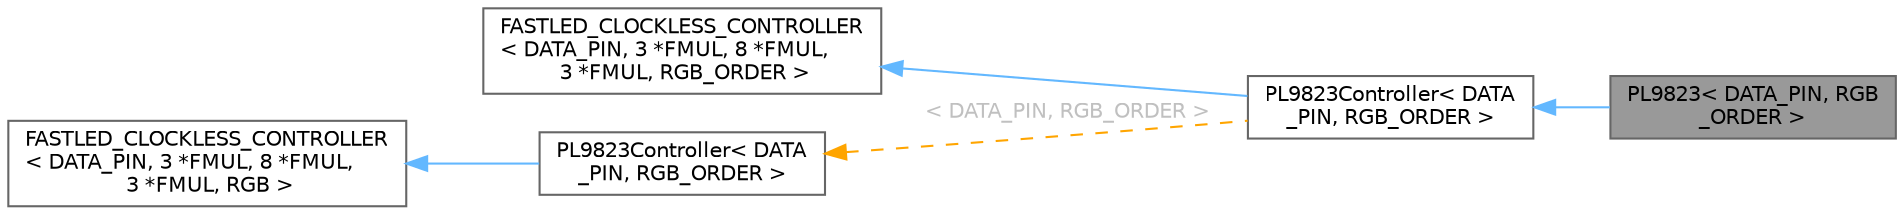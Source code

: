 digraph "PL9823&lt; DATA_PIN, RGB_ORDER &gt;"
{
 // INTERACTIVE_SVG=YES
 // LATEX_PDF_SIZE
  bgcolor="transparent";
  edge [fontname=Helvetica,fontsize=10,labelfontname=Helvetica,labelfontsize=10];
  node [fontname=Helvetica,fontsize=10,shape=box,height=0.2,width=0.4];
  rankdir="LR";
  Node1 [id="Node000001",label="PL9823\< DATA_PIN, RGB\l_ORDER \>",height=0.2,width=0.4,color="gray40", fillcolor="grey60", style="filled", fontcolor="black",tooltip="PL9823 controller class."];
  Node2 -> Node1 [id="edge1_Node000001_Node000002",dir="back",color="steelblue1",style="solid",tooltip=" "];
  Node2 [id="Node000002",label="PL9823Controller\< DATA\l_PIN, RGB_ORDER \>",height=0.2,width=0.4,color="gray40", fillcolor="white", style="filled",URL="$dc/d0c/class_p_l9823_controller.html",tooltip=" "];
  Node3 -> Node2 [id="edge2_Node000002_Node000003",dir="back",color="steelblue1",style="solid",tooltip=" "];
  Node3 [id="Node000003",label="FASTLED_CLOCKLESS_CONTROLLER\l\< DATA_PIN, 3 *FMUL, 8 *FMUL,\l 3 *FMUL, RGB_ORDER \>",height=0.2,width=0.4,color="gray40", fillcolor="white", style="filled",tooltip=" "];
  Node4 -> Node2 [id="edge3_Node000002_Node000004",dir="back",color="orange",style="dashed",tooltip=" ",label=" \< DATA_PIN, RGB_ORDER \>",fontcolor="grey" ];
  Node4 [id="Node000004",label="PL9823Controller\< DATA\l_PIN, RGB_ORDER \>",height=0.2,width=0.4,color="gray40", fillcolor="white", style="filled",URL="$dc/d0c/class_p_l9823_controller.html",tooltip="PL9823 controller class."];
  Node5 -> Node4 [id="edge4_Node000004_Node000005",dir="back",color="steelblue1",style="solid",tooltip=" "];
  Node5 [id="Node000005",label="FASTLED_CLOCKLESS_CONTROLLER\l\< DATA_PIN, 3 *FMUL, 8 *FMUL,\l 3 *FMUL, RGB \>",height=0.2,width=0.4,color="gray40", fillcolor="white", style="filled",tooltip=" "];
}
